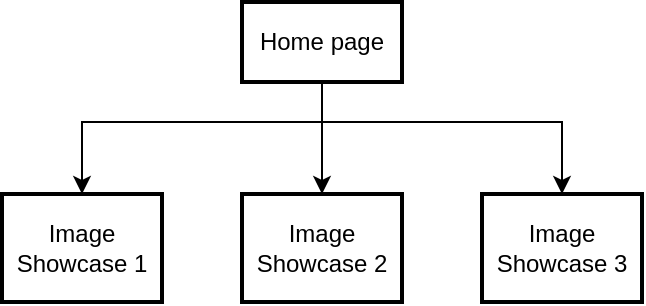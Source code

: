 <mxfile version="28.2.5">
  <diagram id="TwJHtJuNxyaRrp6_Wthq" name="Page-1">
    <mxGraphModel dx="595" dy="305" grid="1" gridSize="10" guides="1" tooltips="1" connect="1" arrows="1" fold="1" page="1" pageScale="1" pageWidth="850" pageHeight="1100" math="0" shadow="0">
      <root>
        <mxCell id="0" />
        <mxCell id="1" parent="0" />
        <mxCell id="gGh9E5PiwIZeIrJKP-OA-56" value="" style="edgeStyle=orthogonalEdgeStyle;rounded=0;orthogonalLoop=1;jettySize=auto;html=1;" edge="1" parent="1" source="3" target="5">
          <mxGeometry relative="1" as="geometry" />
        </mxCell>
        <mxCell id="3" value="Home page" style="whiteSpace=wrap;strokeWidth=2;" parent="1" vertex="1">
          <mxGeometry x="320" y="160" width="80" height="40" as="geometry" />
        </mxCell>
        <mxCell id="4" value="Image Showcase 1" style="whiteSpace=wrap;strokeWidth=2;" parent="1" vertex="1">
          <mxGeometry x="200" y="256" width="80" height="54" as="geometry" />
        </mxCell>
        <mxCell id="5" value="Image Showcase 2" style="whiteSpace=wrap;strokeWidth=2;" parent="1" vertex="1">
          <mxGeometry x="320" y="256" width="80" height="54" as="geometry" />
        </mxCell>
        <mxCell id="10" value="Image Showcase 3" style="whiteSpace=wrap;strokeWidth=2;" parent="1" vertex="1">
          <mxGeometry x="440" y="256" width="80" height="54" as="geometry" />
        </mxCell>
        <mxCell id="gGh9E5PiwIZeIrJKP-OA-59" value="" style="endArrow=classic;html=1;rounded=0;" edge="1" parent="1" target="10">
          <mxGeometry width="50" height="50" relative="1" as="geometry">
            <mxPoint x="360" y="220" as="sourcePoint" />
            <mxPoint x="460" y="280" as="targetPoint" />
            <Array as="points">
              <mxPoint x="420" y="220" />
              <mxPoint x="480" y="220" />
            </Array>
          </mxGeometry>
        </mxCell>
        <mxCell id="gGh9E5PiwIZeIrJKP-OA-60" value="" style="endArrow=classic;html=1;rounded=0;entryX=0.5;entryY=0;entryDx=0;entryDy=0;" edge="1" parent="1" target="4">
          <mxGeometry width="50" height="50" relative="1" as="geometry">
            <mxPoint x="360" y="220" as="sourcePoint" />
            <mxPoint x="341" y="256" as="targetPoint" />
            <Array as="points">
              <mxPoint x="300" y="220" />
              <mxPoint x="240" y="220" />
            </Array>
          </mxGeometry>
        </mxCell>
      </root>
    </mxGraphModel>
  </diagram>
</mxfile>
